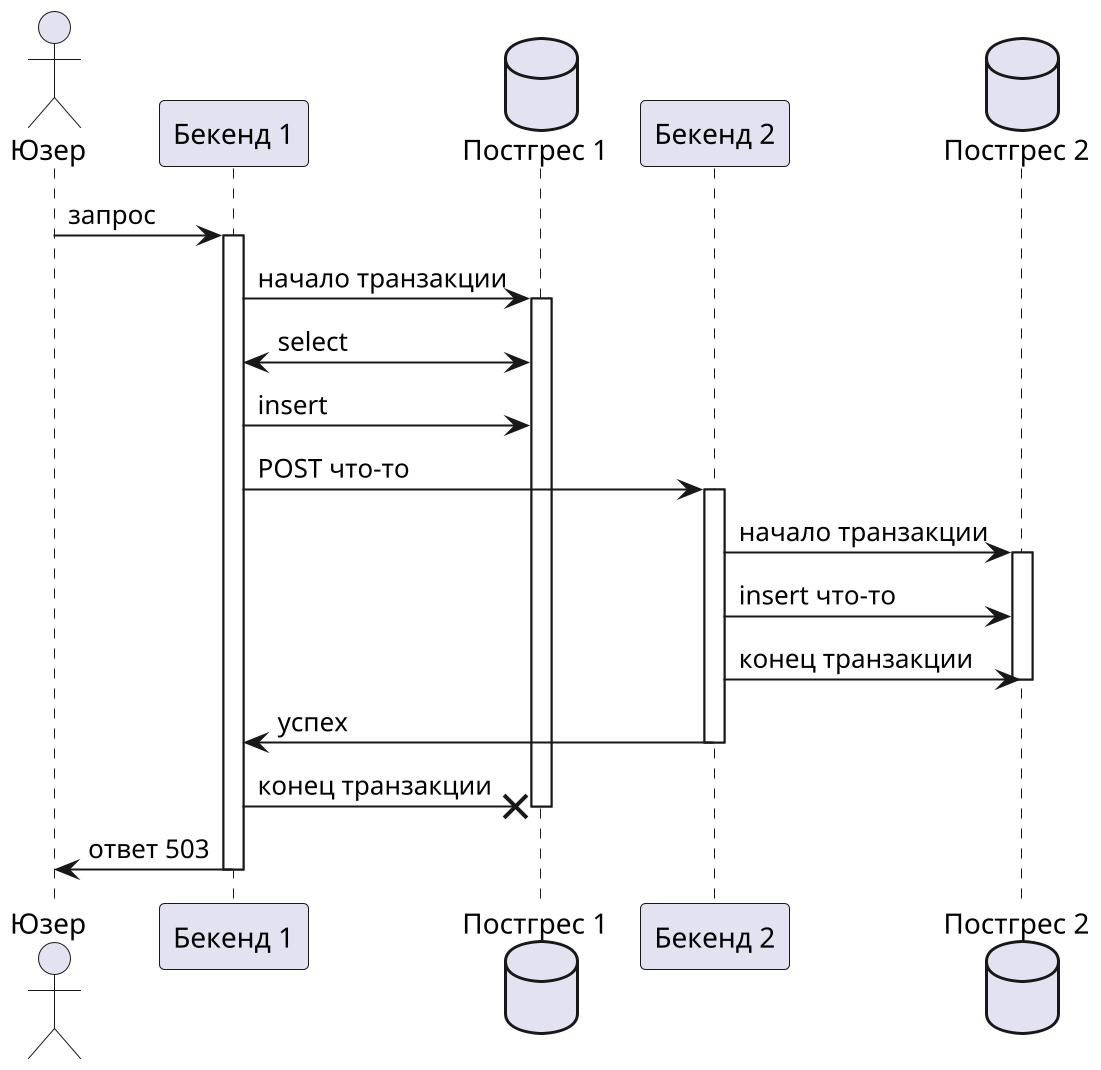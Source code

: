 @startuml
scale 2
actor Юзер as user
participant "Бекенд 1" as backend1
database "Постгрес 1" as db1
participant "Бекенд 2" as backend2
database "Постгрес 2" as db2

user -> backend1: запрос
activate backend1
backend1 -> db1: начало транзакции
activate db1
backend1 <-> db1: select
backend1 -> db1: insert
backend1 -> backend2: POST что-то
activate backend2
backend2 -> db2: начало транзакции
activate db2
backend2 -> db2: insert что-то
backend2 -> db2: конец транзакции
deactivate db2
backend1 <- backend2: успех
deactivate backend2
backend1 ->x db1: конец транзакции
deactivate db1
user <- backend1: ответ 503
deactivate backend1
@enduml
